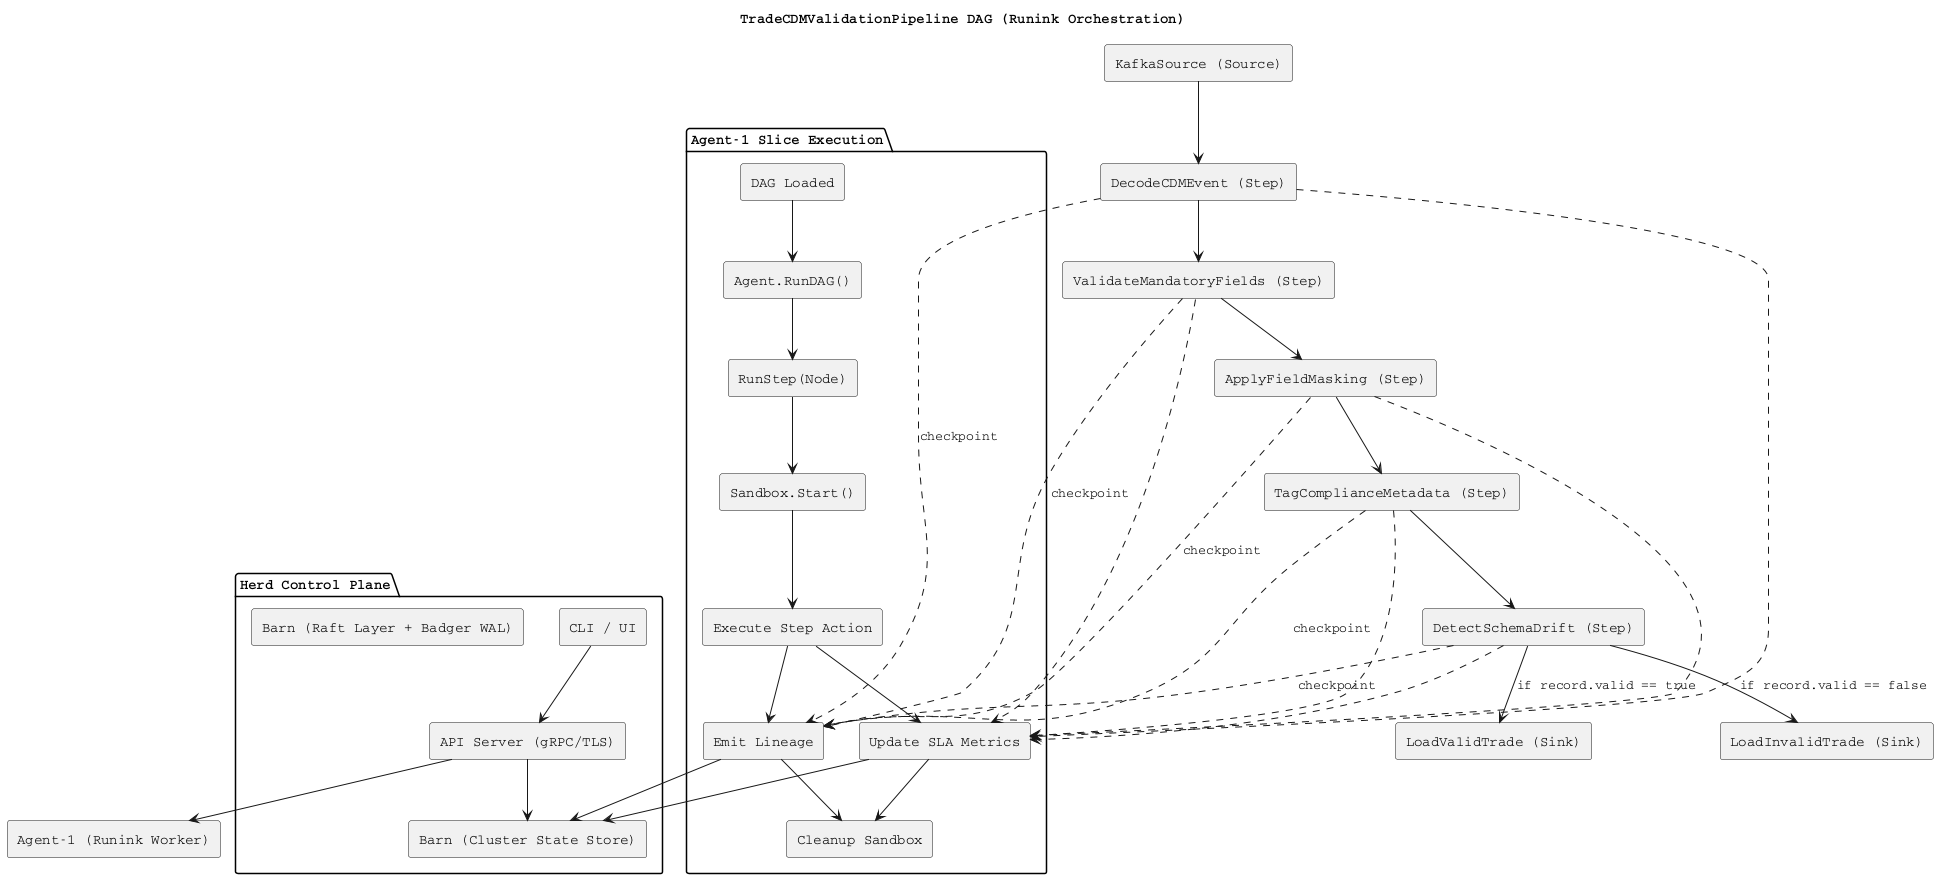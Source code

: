 @startuml
skinparam componentStyle rectangle
skinparam monochrome true
skinparam shadowing false
skinparam defaultFontName Courier

title TradeCDMValidationPipeline DAG (Runink Orchestration)

package "Herd Control Plane" {
    [CLI / UI] --> [API Server (gRPC/TLS)]
    [API Server (gRPC/TLS)] --> [Barn (Cluster State Store)]
    [Barn (Raft Layer + Badger WAL)]
}

[API Server (gRPC/TLS)] --> [Agent-1 (Runink Worker)]

package "Agent-1 Slice Execution" {
    [DAG Loaded] --> [Agent.RunDAG()]
    [Agent.RunDAG()] --> [RunStep(Node)]

    [RunStep(Node)] --> [Sandbox.Start()]
    [Sandbox.Start()] --> [Execute Step Action]

    [Execute Step Action] --> [Emit Lineage]
    [Execute Step Action] --> [Update SLA Metrics]
    [Emit Lineage] --> [Cleanup Sandbox]
    [Update SLA Metrics] --> [Cleanup Sandbox]
}

'--- DAG Channel Flow between slices
[KafkaSource (Source)] --> [DecodeCDMEvent (Step)]
[DecodeCDMEvent (Step)] --> [ValidateMandatoryFields (Step)]
[ValidateMandatoryFields (Step)] --> [ApplyFieldMasking (Step)]
[ApplyFieldMasking (Step)] --> [TagComplianceMetadata (Step)]
[TagComplianceMetadata (Step)] --> [DetectSchemaDrift (Step)]

'--- Routing
[DetectSchemaDrift (Step)] --> [LoadValidTrade (Sink)]: if record.valid == true
[DetectSchemaDrift (Step)] --> [LoadInvalidTrade (Sink)]: if record.valid == false

'--- Lineage and Metrics Taps
[DecodeCDMEvent (Step)] ..> [Emit Lineage] : checkpoint
[ValidateMandatoryFields (Step)] ..> [Emit Lineage] : checkpoint
[ApplyFieldMasking (Step)] ..> [Emit Lineage] : checkpoint
[TagComplianceMetadata (Step)] ..> [Emit Lineage] : checkpoint
[DetectSchemaDrift (Step)] ..> [Emit Lineage] : checkpoint

[DecodeCDMEvent (Step)] ..> [Update SLA Metrics]
[ValidateMandatoryFields (Step)] ..> [Update SLA Metrics]
[ApplyFieldMasking (Step)] ..> [Update SLA Metrics]
[TagComplianceMetadata (Step)] ..> [Update SLA Metrics]
[DetectSchemaDrift (Step)] ..> [Update SLA Metrics]

'--- Data Sources and Persistence
[Emit Lineage] --> [Barn (Cluster State Store)]
[Update SLA Metrics] --> [Barn (Cluster State Store)]

@enduml
